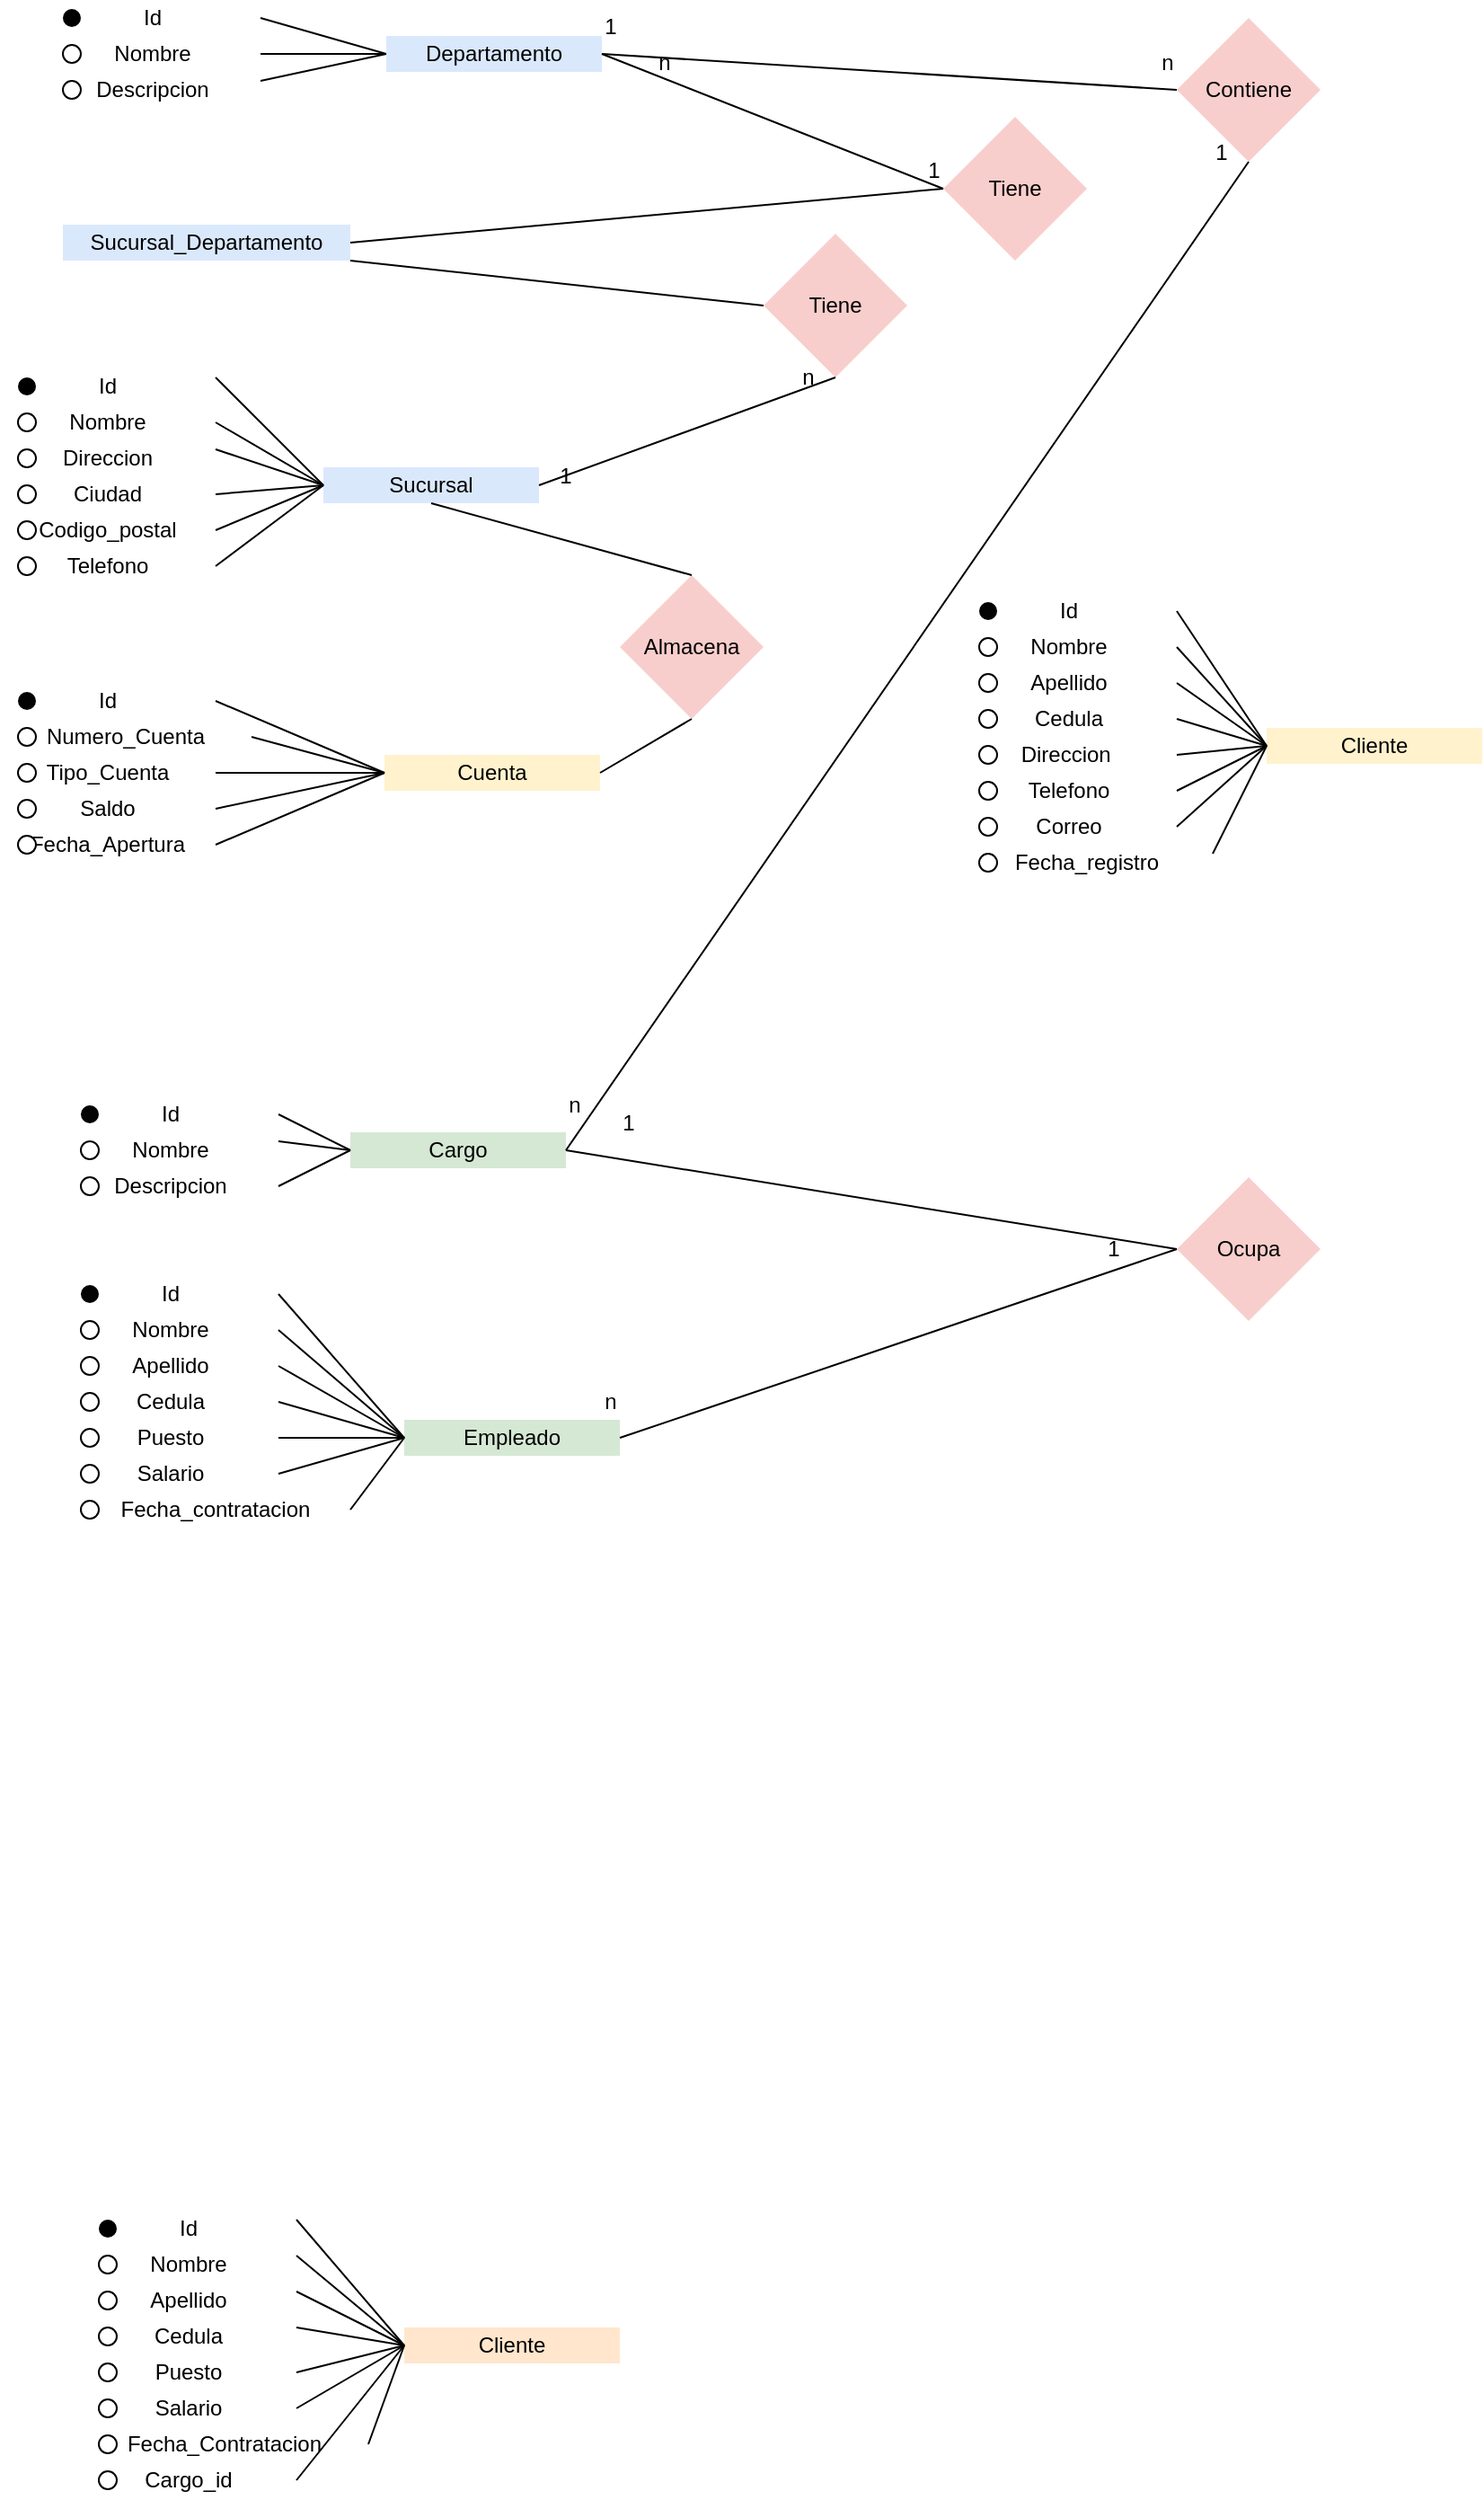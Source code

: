 <mxfile version="24.7.17">
  <diagram name="Página-1" id="cm6yaXPaY5m1iNGXlT3-">
    <mxGraphModel dx="1042" dy="1734" grid="1" gridSize="10" guides="1" tooltips="1" connect="1" arrows="1" fold="1" page="1" pageScale="1" pageWidth="827" pageHeight="1169" background="#ffffff" math="0" shadow="0">
      <root>
        <mxCell id="0" />
        <mxCell id="1" parent="0" />
        <mxCell id="n42NYAiiNYogg9BAQ1MC-1" value="Nombre" style="rounded=0;whiteSpace=wrap;html=1;strokeColor=none;fillColor=none;" parent="1" vertex="1">
          <mxGeometry x="35" y="-765" width="120" height="20" as="geometry" />
        </mxCell>
        <mxCell id="n42NYAiiNYogg9BAQ1MC-2" value="Id" style="rounded=0;whiteSpace=wrap;html=1;strokeColor=none;fillColor=none;" parent="1" vertex="1">
          <mxGeometry x="35" y="-785" width="120" height="20" as="geometry" />
        </mxCell>
        <mxCell id="n42NYAiiNYogg9BAQ1MC-3" value="Direccion" style="rounded=0;whiteSpace=wrap;html=1;strokeColor=none;fillColor=none;" parent="1" vertex="1">
          <mxGeometry x="35" y="-745" width="120" height="20" as="geometry" />
        </mxCell>
        <mxCell id="n42NYAiiNYogg9BAQ1MC-5" value="Ciudad" style="rounded=0;whiteSpace=wrap;html=1;strokeColor=none;fillColor=none;" parent="1" vertex="1">
          <mxGeometry x="35" y="-725" width="120" height="20" as="geometry" />
        </mxCell>
        <mxCell id="n42NYAiiNYogg9BAQ1MC-6" value="Codigo_postal" style="rounded=0;whiteSpace=wrap;html=1;strokeColor=none;fillColor=none;" parent="1" vertex="1">
          <mxGeometry x="35" y="-705" width="120" height="20" as="geometry" />
        </mxCell>
        <mxCell id="n42NYAiiNYogg9BAQ1MC-7" value="Telefono" style="rounded=0;whiteSpace=wrap;html=1;strokeColor=none;fillColor=none;" parent="1" vertex="1">
          <mxGeometry x="35" y="-685" width="120" height="20" as="geometry" />
        </mxCell>
        <mxCell id="n42NYAiiNYogg9BAQ1MC-8" value="Sucursal" style="rounded=0;whiteSpace=wrap;html=1;strokeColor=none;fillColor=#dae8fc;" parent="1" vertex="1">
          <mxGeometry x="215" y="-730" width="120" height="20" as="geometry" />
        </mxCell>
        <mxCell id="n42NYAiiNYogg9BAQ1MC-9" value="" style="ellipse;whiteSpace=wrap;html=1;aspect=fixed;fillColor=#000000;strokeColor=none;" parent="1" vertex="1">
          <mxGeometry x="45" y="-780" width="10" height="10" as="geometry" />
        </mxCell>
        <mxCell id="n42NYAiiNYogg9BAQ1MC-11" value="" style="ellipse;whiteSpace=wrap;html=1;aspect=fixed;" parent="1" vertex="1">
          <mxGeometry x="45" y="-760" width="10" height="10" as="geometry" />
        </mxCell>
        <mxCell id="n42NYAiiNYogg9BAQ1MC-12" value="" style="ellipse;whiteSpace=wrap;html=1;aspect=fixed;" parent="1" vertex="1">
          <mxGeometry x="45" y="-740" width="10" height="10" as="geometry" />
        </mxCell>
        <mxCell id="n42NYAiiNYogg9BAQ1MC-13" value="" style="ellipse;whiteSpace=wrap;html=1;aspect=fixed;" parent="1" vertex="1">
          <mxGeometry x="45" y="-720" width="10" height="10" as="geometry" />
        </mxCell>
        <mxCell id="n42NYAiiNYogg9BAQ1MC-14" value="" style="ellipse;whiteSpace=wrap;html=1;aspect=fixed;" parent="1" vertex="1">
          <mxGeometry x="45" y="-700" width="10" height="10" as="geometry" />
        </mxCell>
        <mxCell id="n42NYAiiNYogg9BAQ1MC-15" value="" style="ellipse;whiteSpace=wrap;html=1;aspect=fixed;" parent="1" vertex="1">
          <mxGeometry x="45" y="-680" width="10" height="10" as="geometry" />
        </mxCell>
        <mxCell id="n42NYAiiNYogg9BAQ1MC-16" value="" style="endArrow=none;html=1;rounded=0;entryX=0;entryY=0.5;entryDx=0;entryDy=0;exitX=1;exitY=0.25;exitDx=0;exitDy=0;" parent="1" source="n42NYAiiNYogg9BAQ1MC-2" target="n42NYAiiNYogg9BAQ1MC-8" edge="1">
          <mxGeometry width="50" height="50" relative="1" as="geometry">
            <mxPoint x="135" y="-765" as="sourcePoint" />
            <mxPoint x="185" y="-815" as="targetPoint" />
          </mxGeometry>
        </mxCell>
        <mxCell id="n42NYAiiNYogg9BAQ1MC-17" value="" style="endArrow=none;html=1;rounded=0;entryX=0;entryY=0.5;entryDx=0;entryDy=0;exitX=1;exitY=0.5;exitDx=0;exitDy=0;" parent="1" source="n42NYAiiNYogg9BAQ1MC-1" target="n42NYAiiNYogg9BAQ1MC-8" edge="1">
          <mxGeometry width="50" height="50" relative="1" as="geometry">
            <mxPoint x="145" y="-760" as="sourcePoint" />
            <mxPoint x="215" y="-725" as="targetPoint" />
          </mxGeometry>
        </mxCell>
        <mxCell id="n42NYAiiNYogg9BAQ1MC-18" value="" style="endArrow=none;html=1;rounded=0;exitX=1;exitY=0.25;exitDx=0;exitDy=0;entryX=0;entryY=0.5;entryDx=0;entryDy=0;" parent="1" source="n42NYAiiNYogg9BAQ1MC-3" target="n42NYAiiNYogg9BAQ1MC-8" edge="1">
          <mxGeometry width="50" height="50" relative="1" as="geometry">
            <mxPoint x="155" y="-735" as="sourcePoint" />
            <mxPoint x="225" y="-745" as="targetPoint" />
          </mxGeometry>
        </mxCell>
        <mxCell id="n42NYAiiNYogg9BAQ1MC-19" value="" style="endArrow=none;html=1;rounded=0;entryX=0;entryY=0.5;entryDx=0;entryDy=0;exitX=1;exitY=0.5;exitDx=0;exitDy=0;" parent="1" source="n42NYAiiNYogg9BAQ1MC-5" target="n42NYAiiNYogg9BAQ1MC-8" edge="1">
          <mxGeometry width="50" height="50" relative="1" as="geometry">
            <mxPoint x="185" y="-750" as="sourcePoint" />
            <mxPoint x="255" y="-715" as="targetPoint" />
          </mxGeometry>
        </mxCell>
        <mxCell id="n42NYAiiNYogg9BAQ1MC-20" value="" style="endArrow=none;html=1;rounded=0;entryX=0;entryY=0.5;entryDx=0;entryDy=0;exitX=1;exitY=0.5;exitDx=0;exitDy=0;" parent="1" source="n42NYAiiNYogg9BAQ1MC-6" target="n42NYAiiNYogg9BAQ1MC-8" edge="1">
          <mxGeometry width="50" height="50" relative="1" as="geometry">
            <mxPoint x="195" y="-740" as="sourcePoint" />
            <mxPoint x="265" y="-705" as="targetPoint" />
          </mxGeometry>
        </mxCell>
        <mxCell id="n42NYAiiNYogg9BAQ1MC-21" value="" style="endArrow=none;html=1;rounded=0;entryX=0;entryY=0.5;entryDx=0;entryDy=0;exitX=1;exitY=0.5;exitDx=0;exitDy=0;" parent="1" source="n42NYAiiNYogg9BAQ1MC-7" target="n42NYAiiNYogg9BAQ1MC-8" edge="1">
          <mxGeometry width="50" height="50" relative="1" as="geometry">
            <mxPoint x="205" y="-730" as="sourcePoint" />
            <mxPoint x="275" y="-695" as="targetPoint" />
          </mxGeometry>
        </mxCell>
        <mxCell id="n42NYAiiNYogg9BAQ1MC-23" value="Nombre" style="rounded=0;whiteSpace=wrap;html=1;strokeColor=none;fillColor=none;" parent="1" vertex="1">
          <mxGeometry x="60" y="-970" width="120" height="20" as="geometry" />
        </mxCell>
        <mxCell id="n42NYAiiNYogg9BAQ1MC-24" value="Id" style="rounded=0;whiteSpace=wrap;html=1;strokeColor=none;fillColor=none;" parent="1" vertex="1">
          <mxGeometry x="60" y="-990" width="120" height="20" as="geometry" />
        </mxCell>
        <mxCell id="n42NYAiiNYogg9BAQ1MC-25" value="Descripcion" style="rounded=0;whiteSpace=wrap;html=1;strokeColor=none;fillColor=none;" parent="1" vertex="1">
          <mxGeometry x="60" y="-950" width="120" height="20" as="geometry" />
        </mxCell>
        <mxCell id="n42NYAiiNYogg9BAQ1MC-26" value="" style="ellipse;whiteSpace=wrap;html=1;aspect=fixed;fillColor=#000000;strokeColor=none;" parent="1" vertex="1">
          <mxGeometry x="70" y="-985" width="10" height="10" as="geometry" />
        </mxCell>
        <mxCell id="n42NYAiiNYogg9BAQ1MC-27" value="" style="ellipse;whiteSpace=wrap;html=1;aspect=fixed;" parent="1" vertex="1">
          <mxGeometry x="70" y="-965" width="10" height="10" as="geometry" />
        </mxCell>
        <mxCell id="n42NYAiiNYogg9BAQ1MC-28" value="" style="ellipse;whiteSpace=wrap;html=1;aspect=fixed;" parent="1" vertex="1">
          <mxGeometry x="70" y="-945" width="10" height="10" as="geometry" />
        </mxCell>
        <mxCell id="n42NYAiiNYogg9BAQ1MC-29" value="" style="endArrow=none;html=1;rounded=0;exitX=1;exitY=0.5;exitDx=0;exitDy=0;entryX=0;entryY=0.5;entryDx=0;entryDy=0;" parent="1" source="n42NYAiiNYogg9BAQ1MC-24" target="n42NYAiiNYogg9BAQ1MC-32" edge="1">
          <mxGeometry width="50" height="50" relative="1" as="geometry">
            <mxPoint x="170" y="-985" as="sourcePoint" />
            <mxPoint x="220" y="-1035" as="targetPoint" />
          </mxGeometry>
        </mxCell>
        <mxCell id="n42NYAiiNYogg9BAQ1MC-32" value="Departamento" style="rounded=0;whiteSpace=wrap;html=1;fillColor=#dae8fc;strokeColor=none;" parent="1" vertex="1">
          <mxGeometry x="250" y="-970" width="120" height="20" as="geometry" />
        </mxCell>
        <mxCell id="n42NYAiiNYogg9BAQ1MC-34" value="" style="endArrow=none;html=1;rounded=0;exitX=1;exitY=0.5;exitDx=0;exitDy=0;entryX=0;entryY=0.5;entryDx=0;entryDy=0;" parent="1" source="n42NYAiiNYogg9BAQ1MC-23" target="n42NYAiiNYogg9BAQ1MC-32" edge="1">
          <mxGeometry width="50" height="50" relative="1" as="geometry">
            <mxPoint x="190" y="-970" as="sourcePoint" />
            <mxPoint x="260" y="-950" as="targetPoint" />
          </mxGeometry>
        </mxCell>
        <mxCell id="n42NYAiiNYogg9BAQ1MC-35" value="" style="endArrow=none;html=1;rounded=0;exitX=1;exitY=0.25;exitDx=0;exitDy=0;entryX=0;entryY=0.5;entryDx=0;entryDy=0;" parent="1" source="n42NYAiiNYogg9BAQ1MC-25" target="n42NYAiiNYogg9BAQ1MC-32" edge="1">
          <mxGeometry width="50" height="50" relative="1" as="geometry">
            <mxPoint x="200" y="-960" as="sourcePoint" />
            <mxPoint x="270" y="-940" as="targetPoint" />
          </mxGeometry>
        </mxCell>
        <mxCell id="n42NYAiiNYogg9BAQ1MC-36" value="Nombre" style="rounded=0;whiteSpace=wrap;html=1;strokeColor=none;fillColor=none;" parent="1" vertex="1">
          <mxGeometry x="70" y="-360" width="120" height="20" as="geometry" />
        </mxCell>
        <mxCell id="n42NYAiiNYogg9BAQ1MC-37" value="Id" style="rounded=0;whiteSpace=wrap;html=1;strokeColor=none;fillColor=none;" parent="1" vertex="1">
          <mxGeometry x="70" y="-380" width="120" height="20" as="geometry" />
        </mxCell>
        <mxCell id="n42NYAiiNYogg9BAQ1MC-38" value="Descripcion" style="rounded=0;whiteSpace=wrap;html=1;strokeColor=none;fillColor=none;" parent="1" vertex="1">
          <mxGeometry x="70" y="-340" width="120" height="20" as="geometry" />
        </mxCell>
        <mxCell id="n42NYAiiNYogg9BAQ1MC-39" value="" style="ellipse;whiteSpace=wrap;html=1;aspect=fixed;fillColor=#030303;strokeColor=none;" parent="1" vertex="1">
          <mxGeometry x="80" y="-375" width="10" height="10" as="geometry" />
        </mxCell>
        <mxCell id="n42NYAiiNYogg9BAQ1MC-40" value="" style="ellipse;whiteSpace=wrap;html=1;aspect=fixed;" parent="1" vertex="1">
          <mxGeometry x="80" y="-355" width="10" height="10" as="geometry" />
        </mxCell>
        <mxCell id="n42NYAiiNYogg9BAQ1MC-41" value="" style="ellipse;whiteSpace=wrap;html=1;aspect=fixed;" parent="1" vertex="1">
          <mxGeometry x="80" y="-335" width="10" height="10" as="geometry" />
        </mxCell>
        <mxCell id="n42NYAiiNYogg9BAQ1MC-42" value="Cargo" style="rounded=0;whiteSpace=wrap;html=1;strokeColor=none;fillColor=#d5e8d4;" parent="1" vertex="1">
          <mxGeometry x="230" y="-360" width="120" height="20" as="geometry" />
        </mxCell>
        <mxCell id="n42NYAiiNYogg9BAQ1MC-46" value="" style="endArrow=none;html=1;rounded=0;exitX=1;exitY=0.5;exitDx=0;exitDy=0;entryX=0;entryY=0.5;entryDx=0;entryDy=0;" parent="1" source="n42NYAiiNYogg9BAQ1MC-37" target="n42NYAiiNYogg9BAQ1MC-42" edge="1">
          <mxGeometry width="50" height="50" relative="1" as="geometry">
            <mxPoint x="170" y="-375" as="sourcePoint" />
            <mxPoint x="220" y="-425" as="targetPoint" />
          </mxGeometry>
        </mxCell>
        <mxCell id="n42NYAiiNYogg9BAQ1MC-47" value="" style="endArrow=none;html=1;rounded=0;exitX=1;exitY=0.25;exitDx=0;exitDy=0;entryX=0;entryY=0.5;entryDx=0;entryDy=0;" parent="1" source="n42NYAiiNYogg9BAQ1MC-36" target="n42NYAiiNYogg9BAQ1MC-42" edge="1">
          <mxGeometry width="50" height="50" relative="1" as="geometry">
            <mxPoint x="190" y="-345" as="sourcePoint" />
            <mxPoint x="240" y="-395" as="targetPoint" />
          </mxGeometry>
        </mxCell>
        <mxCell id="n42NYAiiNYogg9BAQ1MC-48" value="" style="endArrow=none;html=1;rounded=0;exitX=1;exitY=0.5;exitDx=0;exitDy=0;entryX=0;entryY=0.5;entryDx=0;entryDy=0;" parent="1" source="n42NYAiiNYogg9BAQ1MC-38" target="n42NYAiiNYogg9BAQ1MC-42" edge="1">
          <mxGeometry width="50" height="50" relative="1" as="geometry">
            <mxPoint x="200" y="-330" as="sourcePoint" />
            <mxPoint x="250" y="-380" as="targetPoint" />
          </mxGeometry>
        </mxCell>
        <mxCell id="n42NYAiiNYogg9BAQ1MC-56" value="Id" style="rounded=0;whiteSpace=wrap;html=1;strokeColor=none;fillColor=none;" parent="1" vertex="1">
          <mxGeometry x="70" y="-280" width="120" height="20" as="geometry" />
        </mxCell>
        <mxCell id="n42NYAiiNYogg9BAQ1MC-57" value="" style="ellipse;whiteSpace=wrap;html=1;aspect=fixed;fillColor=#030303;strokeColor=none;" parent="1" vertex="1">
          <mxGeometry x="80" y="-275" width="10" height="10" as="geometry" />
        </mxCell>
        <mxCell id="n42NYAiiNYogg9BAQ1MC-58" value="Nombre" style="rounded=0;whiteSpace=wrap;html=1;strokeColor=none;fillColor=none;" parent="1" vertex="1">
          <mxGeometry x="70" y="-260" width="120" height="20" as="geometry" />
        </mxCell>
        <mxCell id="n42NYAiiNYogg9BAQ1MC-60" value="Apellido&lt;span style=&quot;color: rgba(0, 0, 0, 0); font-family: monospace; font-size: 0px; text-align: start; text-wrap: nowrap;&quot;&gt;%3CmxGraphModel%3E%3Croot%3E%3CmxCell%20id%3D%220%22%2F%3E%3CmxCell%20id%3D%221%22%20parent%3D%220%22%2F%3E%3CmxCell%20id%3D%222%22%20value%3D%22Id%22%20style%3D%22rounded%3D0%3BwhiteSpace%3Dwrap%3Bhtml%3D1%3BstrokeColor%3Ddefault%3B%22%20vertex%3D%221%22%20parent%3D%221%22%3E%3CmxGeometry%20x%3D%22420%22%20y%3D%22-660%22%20width%3D%22120%22%20height%3D%2220%22%20as%3D%22geometry%22%2F%3E%3C%2FmxCell%3E%3C%2Froot%3E%3C%2FmxGraphModel%3E&lt;/span&gt;" style="rounded=0;whiteSpace=wrap;html=1;strokeColor=none;fillColor=none;" parent="1" vertex="1">
          <mxGeometry x="70" y="-240" width="120" height="20" as="geometry" />
        </mxCell>
        <mxCell id="n42NYAiiNYogg9BAQ1MC-61" value="Cedula" style="rounded=0;whiteSpace=wrap;html=1;strokeColor=none;fillColor=none;" parent="1" vertex="1">
          <mxGeometry x="70" y="-220" width="120" height="20" as="geometry" />
        </mxCell>
        <mxCell id="n42NYAiiNYogg9BAQ1MC-63" value="Puesto" style="rounded=0;whiteSpace=wrap;html=1;strokeColor=none;fillColor=none;" parent="1" vertex="1">
          <mxGeometry x="70" y="-200" width="120" height="20" as="geometry" />
        </mxCell>
        <mxCell id="n42NYAiiNYogg9BAQ1MC-64" value="Salario" style="rounded=0;whiteSpace=wrap;html=1;strokeColor=none;fillColor=none;" parent="1" vertex="1">
          <mxGeometry x="70" y="-180" width="120" height="20" as="geometry" />
        </mxCell>
        <mxCell id="n42NYAiiNYogg9BAQ1MC-65" value="&amp;nbsp; &amp;nbsp;Fecha_contratacion" style="rounded=0;whiteSpace=wrap;html=1;strokeColor=none;fillColor=none;" parent="1" vertex="1">
          <mxGeometry x="70" y="-160" width="160" height="20" as="geometry" />
        </mxCell>
        <mxCell id="n42NYAiiNYogg9BAQ1MC-67" value="Empleado" style="rounded=0;whiteSpace=wrap;html=1;strokeColor=none;fillColor=#d5e8d4;" parent="1" vertex="1">
          <mxGeometry x="260" y="-200" width="120" height="20" as="geometry" />
        </mxCell>
        <mxCell id="n42NYAiiNYogg9BAQ1MC-68" value="" style="endArrow=none;html=1;rounded=0;exitX=1;exitY=0.5;exitDx=0;exitDy=0;entryX=0;entryY=0.5;entryDx=0;entryDy=0;" parent="1" source="n42NYAiiNYogg9BAQ1MC-56" target="n42NYAiiNYogg9BAQ1MC-67" edge="1">
          <mxGeometry width="50" height="50" relative="1" as="geometry">
            <mxPoint x="200" y="-260" as="sourcePoint" />
            <mxPoint x="250" y="-310" as="targetPoint" />
          </mxGeometry>
        </mxCell>
        <mxCell id="n42NYAiiNYogg9BAQ1MC-69" value="" style="endArrow=none;html=1;rounded=0;exitX=1;exitY=0.5;exitDx=0;exitDy=0;entryX=0;entryY=0.5;entryDx=0;entryDy=0;" parent="1" source="n42NYAiiNYogg9BAQ1MC-58" target="n42NYAiiNYogg9BAQ1MC-67" edge="1">
          <mxGeometry width="50" height="50" relative="1" as="geometry">
            <mxPoint x="200" y="-260" as="sourcePoint" />
            <mxPoint x="280" y="-200" as="targetPoint" />
          </mxGeometry>
        </mxCell>
        <mxCell id="n42NYAiiNYogg9BAQ1MC-70" value="" style="endArrow=none;html=1;rounded=0;exitX=1;exitY=0.5;exitDx=0;exitDy=0;entryX=0;entryY=0.5;entryDx=0;entryDy=0;" parent="1" source="n42NYAiiNYogg9BAQ1MC-60" target="n42NYAiiNYogg9BAQ1MC-67" edge="1">
          <mxGeometry width="50" height="50" relative="1" as="geometry">
            <mxPoint x="210" y="-250" as="sourcePoint" />
            <mxPoint x="290" y="-190" as="targetPoint" />
          </mxGeometry>
        </mxCell>
        <mxCell id="n42NYAiiNYogg9BAQ1MC-71" value="" style="endArrow=none;html=1;rounded=0;exitX=1;exitY=0.5;exitDx=0;exitDy=0;entryX=0;entryY=0.5;entryDx=0;entryDy=0;" parent="1" source="n42NYAiiNYogg9BAQ1MC-61" target="n42NYAiiNYogg9BAQ1MC-67" edge="1">
          <mxGeometry width="50" height="50" relative="1" as="geometry">
            <mxPoint x="220" y="-240" as="sourcePoint" />
            <mxPoint x="300" y="-180" as="targetPoint" />
          </mxGeometry>
        </mxCell>
        <mxCell id="n42NYAiiNYogg9BAQ1MC-72" value="" style="endArrow=none;html=1;rounded=0;exitX=1;exitY=0.5;exitDx=0;exitDy=0;entryX=0;entryY=0.5;entryDx=0;entryDy=0;" parent="1" source="n42NYAiiNYogg9BAQ1MC-63" target="n42NYAiiNYogg9BAQ1MC-67" edge="1">
          <mxGeometry width="50" height="50" relative="1" as="geometry">
            <mxPoint x="230" y="-230" as="sourcePoint" />
            <mxPoint x="310" y="-170" as="targetPoint" />
          </mxGeometry>
        </mxCell>
        <mxCell id="n42NYAiiNYogg9BAQ1MC-73" value="" style="endArrow=none;html=1;rounded=0;exitX=1;exitY=0.5;exitDx=0;exitDy=0;entryX=0;entryY=0.5;entryDx=0;entryDy=0;" parent="1" source="n42NYAiiNYogg9BAQ1MC-64" target="n42NYAiiNYogg9BAQ1MC-67" edge="1">
          <mxGeometry width="50" height="50" relative="1" as="geometry">
            <mxPoint x="240" y="-220" as="sourcePoint" />
            <mxPoint x="320" y="-160" as="targetPoint" />
          </mxGeometry>
        </mxCell>
        <mxCell id="n42NYAiiNYogg9BAQ1MC-74" value="" style="endArrow=none;html=1;rounded=0;exitX=1;exitY=0.5;exitDx=0;exitDy=0;entryX=0;entryY=0.5;entryDx=0;entryDy=0;" parent="1" source="n42NYAiiNYogg9BAQ1MC-65" target="n42NYAiiNYogg9BAQ1MC-67" edge="1">
          <mxGeometry width="50" height="50" relative="1" as="geometry">
            <mxPoint x="250" y="-210" as="sourcePoint" />
            <mxPoint x="330" y="-150" as="targetPoint" />
          </mxGeometry>
        </mxCell>
        <mxCell id="n42NYAiiNYogg9BAQ1MC-76" value="Id" style="rounded=0;whiteSpace=wrap;html=1;strokeColor=none;fillColor=none;" parent="1" vertex="1">
          <mxGeometry x="570" y="-660" width="120" height="20" as="geometry" />
        </mxCell>
        <mxCell id="n42NYAiiNYogg9BAQ1MC-77" value="" style="ellipse;whiteSpace=wrap;html=1;aspect=fixed;fillColor=#030303;strokeColor=none;" parent="1" vertex="1">
          <mxGeometry x="580" y="-655" width="10" height="10" as="geometry" />
        </mxCell>
        <mxCell id="n42NYAiiNYogg9BAQ1MC-78" value="Nombre" style="rounded=0;whiteSpace=wrap;html=1;strokeColor=none;fillColor=none;" parent="1" vertex="1">
          <mxGeometry x="570" y="-640" width="120" height="20" as="geometry" />
        </mxCell>
        <mxCell id="n42NYAiiNYogg9BAQ1MC-79" value="Apellido&lt;span style=&quot;color: rgba(0, 0, 0, 0); font-family: monospace; font-size: 0px; text-align: start; text-wrap: nowrap;&quot;&gt;%3CmxGraphModel%3E%3Croot%3E%3CmxCell%20id%3D%220%22%2F%3E%3CmxCell%20id%3D%221%22%20parent%3D%220%22%2F%3E%3CmxCell%20id%3D%222%22%20value%3D%22Id%22%20style%3D%22rounded%3D0%3BwhiteSpace%3Dwrap%3Bhtml%3D1%3BstrokeColor%3Ddefault%3B%22%20vertex%3D%221%22%20parent%3D%221%22%3E%3CmxGeometry%20x%3D%22420%22%20y%3D%22-660%22%20width%3D%22120%22%20height%3D%2220%22%20as%3D%22geometry%22%2F%3E%3C%2FmxCell%3E%3C%2Froot%3E%3C%2FmxGraphModel%3E&lt;/span&gt;" style="rounded=0;whiteSpace=wrap;html=1;strokeColor=none;fillColor=none;" parent="1" vertex="1">
          <mxGeometry x="570" y="-620" width="120" height="20" as="geometry" />
        </mxCell>
        <mxCell id="n42NYAiiNYogg9BAQ1MC-80" value="Cedula" style="rounded=0;whiteSpace=wrap;html=1;strokeColor=none;fillColor=none;" parent="1" vertex="1">
          <mxGeometry x="570" y="-600" width="120" height="20" as="geometry" />
        </mxCell>
        <mxCell id="n42NYAiiNYogg9BAQ1MC-81" value="Direccion&amp;nbsp;" style="rounded=0;whiteSpace=wrap;html=1;strokeColor=none;fillColor=none;" parent="1" vertex="1">
          <mxGeometry x="570" y="-580" width="120" height="20" as="geometry" />
        </mxCell>
        <mxCell id="n42NYAiiNYogg9BAQ1MC-82" value="Telefono" style="rounded=0;whiteSpace=wrap;html=1;strokeColor=none;fillColor=none;" parent="1" vertex="1">
          <mxGeometry x="570" y="-560" width="120" height="20" as="geometry" />
        </mxCell>
        <mxCell id="n42NYAiiNYogg9BAQ1MC-83" value="Correo" style="rounded=0;whiteSpace=wrap;html=1;strokeColor=none;fillColor=none;" parent="1" vertex="1">
          <mxGeometry x="570" y="-540" width="120" height="20" as="geometry" />
        </mxCell>
        <mxCell id="n42NYAiiNYogg9BAQ1MC-84" value="Fecha_registro" style="rounded=0;whiteSpace=wrap;html=1;strokeColor=none;fillColor=none;" parent="1" vertex="1">
          <mxGeometry x="570" y="-520" width="140" height="20" as="geometry" />
        </mxCell>
        <mxCell id="n42NYAiiNYogg9BAQ1MC-85" value="Cliente" style="rounded=0;whiteSpace=wrap;html=1;strokeColor=none;fillColor=#fff2cc;" parent="1" vertex="1">
          <mxGeometry x="740" y="-585" width="120" height="20" as="geometry" />
        </mxCell>
        <mxCell id="n42NYAiiNYogg9BAQ1MC-86" value="" style="endArrow=none;html=1;rounded=0;exitX=1;exitY=0.5;exitDx=0;exitDy=0;entryX=0;entryY=0.5;entryDx=0;entryDy=0;" parent="1" source="n42NYAiiNYogg9BAQ1MC-76" target="n42NYAiiNYogg9BAQ1MC-85" edge="1">
          <mxGeometry width="50" height="50" relative="1" as="geometry">
            <mxPoint x="700" y="-640" as="sourcePoint" />
            <mxPoint x="750" y="-690" as="targetPoint" />
          </mxGeometry>
        </mxCell>
        <mxCell id="n42NYAiiNYogg9BAQ1MC-87" value="" style="endArrow=none;html=1;rounded=0;exitX=1;exitY=0.5;exitDx=0;exitDy=0;entryX=0;entryY=0.5;entryDx=0;entryDy=0;" parent="1" source="n42NYAiiNYogg9BAQ1MC-78" target="n42NYAiiNYogg9BAQ1MC-85" edge="1">
          <mxGeometry width="50" height="50" relative="1" as="geometry">
            <mxPoint x="700" y="-640" as="sourcePoint" />
            <mxPoint x="780" y="-580" as="targetPoint" />
          </mxGeometry>
        </mxCell>
        <mxCell id="n42NYAiiNYogg9BAQ1MC-88" value="" style="endArrow=none;html=1;rounded=0;exitX=1;exitY=0.5;exitDx=0;exitDy=0;entryX=0;entryY=0.5;entryDx=0;entryDy=0;" parent="1" source="n42NYAiiNYogg9BAQ1MC-79" target="n42NYAiiNYogg9BAQ1MC-85" edge="1">
          <mxGeometry width="50" height="50" relative="1" as="geometry">
            <mxPoint x="710" y="-630" as="sourcePoint" />
            <mxPoint x="790" y="-570" as="targetPoint" />
          </mxGeometry>
        </mxCell>
        <mxCell id="n42NYAiiNYogg9BAQ1MC-89" value="" style="endArrow=none;html=1;rounded=0;exitX=1;exitY=0.5;exitDx=0;exitDy=0;entryX=0;entryY=0.5;entryDx=0;entryDy=0;" parent="1" source="n42NYAiiNYogg9BAQ1MC-80" target="n42NYAiiNYogg9BAQ1MC-85" edge="1">
          <mxGeometry width="50" height="50" relative="1" as="geometry">
            <mxPoint x="720" y="-620" as="sourcePoint" />
            <mxPoint x="800" y="-560" as="targetPoint" />
          </mxGeometry>
        </mxCell>
        <mxCell id="n42NYAiiNYogg9BAQ1MC-90" value="" style="endArrow=none;html=1;rounded=0;exitX=1;exitY=0.5;exitDx=0;exitDy=0;entryX=0;entryY=0.5;entryDx=0;entryDy=0;" parent="1" source="n42NYAiiNYogg9BAQ1MC-81" target="n42NYAiiNYogg9BAQ1MC-85" edge="1">
          <mxGeometry width="50" height="50" relative="1" as="geometry">
            <mxPoint x="730" y="-610" as="sourcePoint" />
            <mxPoint x="810" y="-550" as="targetPoint" />
          </mxGeometry>
        </mxCell>
        <mxCell id="n42NYAiiNYogg9BAQ1MC-91" value="" style="endArrow=none;html=1;rounded=0;exitX=1;exitY=0.5;exitDx=0;exitDy=0;entryX=0;entryY=0.5;entryDx=0;entryDy=0;" parent="1" source="n42NYAiiNYogg9BAQ1MC-82" target="n42NYAiiNYogg9BAQ1MC-85" edge="1">
          <mxGeometry width="50" height="50" relative="1" as="geometry">
            <mxPoint x="740" y="-600" as="sourcePoint" />
            <mxPoint x="820" y="-540" as="targetPoint" />
          </mxGeometry>
        </mxCell>
        <mxCell id="n42NYAiiNYogg9BAQ1MC-92" value="" style="endArrow=none;html=1;rounded=0;exitX=1;exitY=0.5;exitDx=0;exitDy=0;entryX=0;entryY=0.5;entryDx=0;entryDy=0;" parent="1" source="n42NYAiiNYogg9BAQ1MC-83" target="n42NYAiiNYogg9BAQ1MC-85" edge="1">
          <mxGeometry width="50" height="50" relative="1" as="geometry">
            <mxPoint x="750" y="-590" as="sourcePoint" />
            <mxPoint x="830" y="-530" as="targetPoint" />
          </mxGeometry>
        </mxCell>
        <mxCell id="n42NYAiiNYogg9BAQ1MC-93" value="" style="endArrow=none;html=1;rounded=0;exitX=1;exitY=0.25;exitDx=0;exitDy=0;entryX=0;entryY=0.5;entryDx=0;entryDy=0;" parent="1" source="n42NYAiiNYogg9BAQ1MC-84" target="n42NYAiiNYogg9BAQ1MC-85" edge="1">
          <mxGeometry width="50" height="50" relative="1" as="geometry">
            <mxPoint x="760" y="-580" as="sourcePoint" />
            <mxPoint x="840" y="-520" as="targetPoint" />
          </mxGeometry>
        </mxCell>
        <mxCell id="n42NYAiiNYogg9BAQ1MC-141" value="Id" style="rounded=0;whiteSpace=wrap;html=1;strokeColor=none;fillColor=none;" parent="1" vertex="1">
          <mxGeometry x="35" y="-610" width="120" height="20" as="geometry" />
        </mxCell>
        <mxCell id="n42NYAiiNYogg9BAQ1MC-142" value="" style="ellipse;whiteSpace=wrap;html=1;aspect=fixed;fillColor=#030303;strokeColor=none;" parent="1" vertex="1">
          <mxGeometry x="45" y="-605" width="10" height="10" as="geometry" />
        </mxCell>
        <mxCell id="n42NYAiiNYogg9BAQ1MC-143" value="Numero_Cuenta" style="rounded=0;whiteSpace=wrap;html=1;strokeColor=none;fillColor=none;" parent="1" vertex="1">
          <mxGeometry x="35" y="-590" width="140" height="20" as="geometry" />
        </mxCell>
        <mxCell id="n42NYAiiNYogg9BAQ1MC-144" value="Tipo_Cuenta" style="rounded=0;whiteSpace=wrap;html=1;strokeColor=none;fillColor=none;" parent="1" vertex="1">
          <mxGeometry x="35" y="-570" width="120" height="20" as="geometry" />
        </mxCell>
        <mxCell id="n42NYAiiNYogg9BAQ1MC-145" value="Saldo" style="rounded=0;whiteSpace=wrap;html=1;strokeColor=none;fillColor=none;" parent="1" vertex="1">
          <mxGeometry x="35" y="-550" width="120" height="20" as="geometry" />
        </mxCell>
        <mxCell id="n42NYAiiNYogg9BAQ1MC-146" value="Fecha_Apertura" style="rounded=0;whiteSpace=wrap;html=1;strokeColor=none;fillColor=none;" parent="1" vertex="1">
          <mxGeometry x="35" y="-530" width="120" height="20" as="geometry" />
        </mxCell>
        <mxCell id="n42NYAiiNYogg9BAQ1MC-150" value="Cuenta" style="rounded=0;whiteSpace=wrap;html=1;strokeColor=none;fillColor=#fff2cc;" parent="1" vertex="1">
          <mxGeometry x="249" y="-570" width="120" height="20" as="geometry" />
        </mxCell>
        <mxCell id="n42NYAiiNYogg9BAQ1MC-151" value="" style="endArrow=none;html=1;rounded=0;exitX=1;exitY=0.5;exitDx=0;exitDy=0;entryX=0;entryY=0.5;entryDx=0;entryDy=0;" parent="1" source="n42NYAiiNYogg9BAQ1MC-141" target="n42NYAiiNYogg9BAQ1MC-150" edge="1">
          <mxGeometry width="50" height="50" relative="1" as="geometry">
            <mxPoint x="165" y="-590" as="sourcePoint" />
            <mxPoint x="215" y="-640" as="targetPoint" />
          </mxGeometry>
        </mxCell>
        <mxCell id="n42NYAiiNYogg9BAQ1MC-152" value="" style="endArrow=none;html=1;rounded=0;exitX=1;exitY=0.5;exitDx=0;exitDy=0;entryX=0;entryY=0.5;entryDx=0;entryDy=0;" parent="1" source="n42NYAiiNYogg9BAQ1MC-143" target="n42NYAiiNYogg9BAQ1MC-150" edge="1">
          <mxGeometry width="50" height="50" relative="1" as="geometry">
            <mxPoint x="165" y="-590" as="sourcePoint" />
            <mxPoint x="245" y="-530" as="targetPoint" />
          </mxGeometry>
        </mxCell>
        <mxCell id="n42NYAiiNYogg9BAQ1MC-153" value="" style="endArrow=none;html=1;rounded=0;exitX=1;exitY=0.5;exitDx=0;exitDy=0;entryX=0;entryY=0.5;entryDx=0;entryDy=0;" parent="1" source="n42NYAiiNYogg9BAQ1MC-144" target="n42NYAiiNYogg9BAQ1MC-150" edge="1">
          <mxGeometry width="50" height="50" relative="1" as="geometry">
            <mxPoint x="175" y="-580" as="sourcePoint" />
            <mxPoint x="255" y="-520" as="targetPoint" />
          </mxGeometry>
        </mxCell>
        <mxCell id="n42NYAiiNYogg9BAQ1MC-154" value="" style="endArrow=none;html=1;rounded=0;exitX=1;exitY=0.5;exitDx=0;exitDy=0;entryX=0;entryY=0.5;entryDx=0;entryDy=0;" parent="1" source="n42NYAiiNYogg9BAQ1MC-145" target="n42NYAiiNYogg9BAQ1MC-150" edge="1">
          <mxGeometry width="50" height="50" relative="1" as="geometry">
            <mxPoint x="185" y="-570" as="sourcePoint" />
            <mxPoint x="265" y="-510" as="targetPoint" />
          </mxGeometry>
        </mxCell>
        <mxCell id="n42NYAiiNYogg9BAQ1MC-155" value="" style="endArrow=none;html=1;rounded=0;exitX=1;exitY=0.5;exitDx=0;exitDy=0;entryX=0;entryY=0.5;entryDx=0;entryDy=0;" parent="1" source="n42NYAiiNYogg9BAQ1MC-146" target="n42NYAiiNYogg9BAQ1MC-150" edge="1">
          <mxGeometry width="50" height="50" relative="1" as="geometry">
            <mxPoint x="195" y="-560" as="sourcePoint" />
            <mxPoint x="275" y="-500" as="targetPoint" />
          </mxGeometry>
        </mxCell>
        <mxCell id="n42NYAiiNYogg9BAQ1MC-166" value="Tiene" style="rhombus;whiteSpace=wrap;html=1;fillColor=#f8cecc;strokeColor=none;" parent="1" vertex="1">
          <mxGeometry x="560" y="-925" width="80" height="80" as="geometry" />
        </mxCell>
        <mxCell id="n42NYAiiNYogg9BAQ1MC-168" value="" style="endArrow=none;html=1;rounded=0;entryX=0;entryY=0.5;entryDx=0;entryDy=0;exitX=1;exitY=0.5;exitDx=0;exitDy=0;" parent="1" source="n42NYAiiNYogg9BAQ1MC-237" target="n42NYAiiNYogg9BAQ1MC-166" edge="1">
          <mxGeometry width="50" height="50" relative="1" as="geometry">
            <mxPoint x="450" y="-940" as="sourcePoint" />
            <mxPoint x="500" y="-990" as="targetPoint" />
          </mxGeometry>
        </mxCell>
        <mxCell id="n42NYAiiNYogg9BAQ1MC-173" value="1" style="rounded=0;whiteSpace=wrap;html=1;strokeColor=none;fillColor=none;" parent="1" vertex="1">
          <mxGeometry x="345" y="-730" width="10" height="10" as="geometry" />
        </mxCell>
        <mxCell id="n42NYAiiNYogg9BAQ1MC-176" value="n" style="rounded=0;whiteSpace=wrap;html=1;strokeColor=none;fillColor=none;" parent="1" vertex="1">
          <mxGeometry x="370" y="-215" width="10" height="10" as="geometry" />
        </mxCell>
        <mxCell id="n42NYAiiNYogg9BAQ1MC-180" value="n" style="rounded=0;whiteSpace=wrap;html=1;strokeColor=none;fillColor=none;" parent="1" vertex="1">
          <mxGeometry x="480" y="-785" width="10" height="10" as="geometry" />
        </mxCell>
        <mxCell id="n42NYAiiNYogg9BAQ1MC-181" value="Contiene" style="rhombus;whiteSpace=wrap;html=1;fillColor=#f8cecc;strokeColor=none;" parent="1" vertex="1">
          <mxGeometry x="690" y="-980" width="80" height="80" as="geometry" />
        </mxCell>
        <mxCell id="n42NYAiiNYogg9BAQ1MC-183" value="" style="endArrow=none;html=1;rounded=0;exitX=1;exitY=0.5;exitDx=0;exitDy=0;entryX=0;entryY=0.5;entryDx=0;entryDy=0;" parent="1" source="n42NYAiiNYogg9BAQ1MC-32" target="n42NYAiiNYogg9BAQ1MC-181" edge="1">
          <mxGeometry width="50" height="50" relative="1" as="geometry">
            <mxPoint x="240" y="-830" as="sourcePoint" />
            <mxPoint x="290" y="-880" as="targetPoint" />
          </mxGeometry>
        </mxCell>
        <mxCell id="n42NYAiiNYogg9BAQ1MC-185" value="1" style="rounded=0;whiteSpace=wrap;html=1;strokeColor=none;fillColor=none;" parent="1" vertex="1">
          <mxGeometry x="710" y="-910" width="10" height="10" as="geometry" />
        </mxCell>
        <mxCell id="n42NYAiiNYogg9BAQ1MC-186" value="1" style="rounded=0;whiteSpace=wrap;html=1;strokeColor=none;fillColor=none;" parent="1" vertex="1">
          <mxGeometry x="370" y="-980" width="10" height="10" as="geometry" />
        </mxCell>
        <mxCell id="n42NYAiiNYogg9BAQ1MC-187" value="n" style="rounded=0;whiteSpace=wrap;html=1;strokeColor=none;fillColor=none;" parent="1" vertex="1">
          <mxGeometry x="680" y="-960" width="10" height="10" as="geometry" />
        </mxCell>
        <mxCell id="n42NYAiiNYogg9BAQ1MC-193" value="Ocupa" style="rhombus;whiteSpace=wrap;html=1;fillColor=#f8cecc;strokeColor=none;" parent="1" vertex="1">
          <mxGeometry x="690" y="-335" width="80" height="80" as="geometry" />
        </mxCell>
        <mxCell id="n42NYAiiNYogg9BAQ1MC-194" value="" style="endArrow=none;html=1;rounded=0;exitX=1;exitY=0.5;exitDx=0;exitDy=0;entryX=0;entryY=0.5;entryDx=0;entryDy=0;" parent="1" source="n42NYAiiNYogg9BAQ1MC-42" target="n42NYAiiNYogg9BAQ1MC-193" edge="1">
          <mxGeometry width="50" height="50" relative="1" as="geometry">
            <mxPoint x="420" y="-475" as="sourcePoint" />
            <mxPoint x="470" y="-525" as="targetPoint" />
          </mxGeometry>
        </mxCell>
        <mxCell id="n42NYAiiNYogg9BAQ1MC-195" value="" style="endArrow=none;html=1;rounded=0;entryX=0;entryY=0.5;entryDx=0;entryDy=0;exitX=1;exitY=0.5;exitDx=0;exitDy=0;" parent="1" source="n42NYAiiNYogg9BAQ1MC-67" target="n42NYAiiNYogg9BAQ1MC-193" edge="1">
          <mxGeometry width="50" height="50" relative="1" as="geometry">
            <mxPoint x="440" y="-310" as="sourcePoint" />
            <mxPoint x="660" y="-380" as="targetPoint" />
          </mxGeometry>
        </mxCell>
        <mxCell id="n42NYAiiNYogg9BAQ1MC-196" value="n" style="rounded=0;whiteSpace=wrap;html=1;strokeColor=none;fillColor=none;" parent="1" vertex="1">
          <mxGeometry x="350" y="-380" width="10" height="10" as="geometry" />
        </mxCell>
        <mxCell id="n42NYAiiNYogg9BAQ1MC-199" value="1" style="rounded=0;whiteSpace=wrap;html=1;strokeColor=none;fillColor=none;" parent="1" vertex="1">
          <mxGeometry x="650" y="-300" width="10" height="10" as="geometry" />
        </mxCell>
        <mxCell id="n42NYAiiNYogg9BAQ1MC-200" value="" style="ellipse;whiteSpace=wrap;html=1;aspect=fixed;" parent="1" vertex="1">
          <mxGeometry x="580" y="-635" width="10" height="10" as="geometry" />
        </mxCell>
        <mxCell id="n42NYAiiNYogg9BAQ1MC-201" value="" style="ellipse;whiteSpace=wrap;html=1;aspect=fixed;" parent="1" vertex="1">
          <mxGeometry x="580" y="-615" width="10" height="10" as="geometry" />
        </mxCell>
        <mxCell id="n42NYAiiNYogg9BAQ1MC-203" value="" style="endArrow=none;html=1;rounded=0;exitX=1;exitY=0.5;exitDx=0;exitDy=0;entryX=0;entryY=0.5;entryDx=0;entryDy=0;" parent="1" source="n42NYAiiNYogg9BAQ1MC-32" target="n42NYAiiNYogg9BAQ1MC-166" edge="1">
          <mxGeometry width="50" height="50" relative="1" as="geometry">
            <mxPoint x="380" y="-950" as="sourcePoint" />
            <mxPoint x="635" y="-960" as="targetPoint" />
          </mxGeometry>
        </mxCell>
        <mxCell id="n42NYAiiNYogg9BAQ1MC-205" value="n" style="rounded=0;whiteSpace=wrap;html=1;strokeColor=none;fillColor=none;" parent="1" vertex="1">
          <mxGeometry x="400" y="-960" width="10" height="10" as="geometry" />
        </mxCell>
        <mxCell id="n42NYAiiNYogg9BAQ1MC-207" value="1" style="rounded=0;whiteSpace=wrap;html=1;strokeColor=none;fillColor=none;" parent="1" vertex="1">
          <mxGeometry x="550" y="-900" width="10" height="10" as="geometry" />
        </mxCell>
        <mxCell id="n42NYAiiNYogg9BAQ1MC-208" value="" style="endArrow=none;html=1;rounded=0;entryX=0.5;entryY=1;entryDx=0;entryDy=0;exitX=1;exitY=0.5;exitDx=0;exitDy=0;" parent="1" source="n42NYAiiNYogg9BAQ1MC-42" target="n42NYAiiNYogg9BAQ1MC-181" edge="1">
          <mxGeometry width="50" height="50" relative="1" as="geometry">
            <mxPoint x="350" y="-640" as="sourcePoint" />
            <mxPoint x="390" y="-680" as="targetPoint" />
          </mxGeometry>
        </mxCell>
        <mxCell id="n42NYAiiNYogg9BAQ1MC-209" value="1" style="rounded=0;whiteSpace=wrap;html=1;strokeColor=none;fillColor=none;" parent="1" vertex="1">
          <mxGeometry x="380" y="-370" width="10" height="10" as="geometry" />
        </mxCell>
        <mxCell id="n42NYAiiNYogg9BAQ1MC-210" value="" style="ellipse;whiteSpace=wrap;html=1;aspect=fixed;" parent="1" vertex="1">
          <mxGeometry x="80" y="-255" width="10" height="10" as="geometry" />
        </mxCell>
        <mxCell id="n42NYAiiNYogg9BAQ1MC-211" value="" style="ellipse;whiteSpace=wrap;html=1;aspect=fixed;" parent="1" vertex="1">
          <mxGeometry x="80" y="-235" width="10" height="10" as="geometry" />
        </mxCell>
        <mxCell id="n42NYAiiNYogg9BAQ1MC-212" value="" style="ellipse;whiteSpace=wrap;html=1;aspect=fixed;" parent="1" vertex="1">
          <mxGeometry x="80" y="-215" width="10" height="10" as="geometry" />
        </mxCell>
        <mxCell id="n42NYAiiNYogg9BAQ1MC-213" value="" style="ellipse;whiteSpace=wrap;html=1;aspect=fixed;" parent="1" vertex="1">
          <mxGeometry x="80" y="-195" width="10" height="10" as="geometry" />
        </mxCell>
        <mxCell id="n42NYAiiNYogg9BAQ1MC-214" value="" style="ellipse;whiteSpace=wrap;html=1;aspect=fixed;" parent="1" vertex="1">
          <mxGeometry x="80" y="-175" width="10" height="10" as="geometry" />
        </mxCell>
        <mxCell id="n42NYAiiNYogg9BAQ1MC-215" value="" style="ellipse;whiteSpace=wrap;html=1;aspect=fixed;" parent="1" vertex="1">
          <mxGeometry x="80" y="-155" width="10" height="10" as="geometry" />
        </mxCell>
        <mxCell id="n42NYAiiNYogg9BAQ1MC-216" value="" style="ellipse;whiteSpace=wrap;html=1;aspect=fixed;" parent="1" vertex="1">
          <mxGeometry x="580" y="-595" width="10" height="10" as="geometry" />
        </mxCell>
        <mxCell id="n42NYAiiNYogg9BAQ1MC-217" value="" style="ellipse;whiteSpace=wrap;html=1;aspect=fixed;" parent="1" vertex="1">
          <mxGeometry x="580" y="-575" width="10" height="10" as="geometry" />
        </mxCell>
        <mxCell id="n42NYAiiNYogg9BAQ1MC-218" value="" style="ellipse;whiteSpace=wrap;html=1;aspect=fixed;" parent="1" vertex="1">
          <mxGeometry x="580" y="-555" width="10" height="10" as="geometry" />
        </mxCell>
        <mxCell id="n42NYAiiNYogg9BAQ1MC-219" value="" style="ellipse;whiteSpace=wrap;html=1;aspect=fixed;" parent="1" vertex="1">
          <mxGeometry x="580" y="-535" width="10" height="10" as="geometry" />
        </mxCell>
        <mxCell id="n42NYAiiNYogg9BAQ1MC-220" value="" style="ellipse;whiteSpace=wrap;html=1;aspect=fixed;" parent="1" vertex="1">
          <mxGeometry x="580" y="-515" width="10" height="10" as="geometry" />
        </mxCell>
        <mxCell id="n42NYAiiNYogg9BAQ1MC-221" value="" style="ellipse;whiteSpace=wrap;html=1;aspect=fixed;" parent="1" vertex="1">
          <mxGeometry x="45" y="-585" width="10" height="10" as="geometry" />
        </mxCell>
        <mxCell id="n42NYAiiNYogg9BAQ1MC-222" value="" style="ellipse;whiteSpace=wrap;html=1;aspect=fixed;" parent="1" vertex="1">
          <mxGeometry x="45" y="-565" width="10" height="10" as="geometry" />
        </mxCell>
        <mxCell id="n42NYAiiNYogg9BAQ1MC-223" value="" style="ellipse;whiteSpace=wrap;html=1;aspect=fixed;" parent="1" vertex="1">
          <mxGeometry x="45" y="-545" width="10" height="10" as="geometry" />
        </mxCell>
        <mxCell id="n42NYAiiNYogg9BAQ1MC-224" value="" style="ellipse;whiteSpace=wrap;html=1;aspect=fixed;" parent="1" vertex="1">
          <mxGeometry x="45" y="-525" width="10" height="10" as="geometry" />
        </mxCell>
        <mxCell id="n42NYAiiNYogg9BAQ1MC-237" value="Sucursal_Departamento" style="rounded=0;whiteSpace=wrap;html=1;strokeColor=none;fillColor=#dae8fc;" parent="1" vertex="1">
          <mxGeometry x="70" y="-865" width="160" height="20" as="geometry" />
        </mxCell>
        <mxCell id="n42NYAiiNYogg9BAQ1MC-255" value="" style="endArrow=none;html=1;rounded=0;exitX=1;exitY=1;exitDx=0;exitDy=0;entryX=0;entryY=0.5;entryDx=0;entryDy=0;" parent="1" source="n42NYAiiNYogg9BAQ1MC-237" target="n42NYAiiNYogg9BAQ1MC-256" edge="1">
          <mxGeometry width="50" height="50" relative="1" as="geometry">
            <mxPoint x="370" y="-630" as="sourcePoint" />
            <mxPoint x="390" y="-770" as="targetPoint" />
          </mxGeometry>
        </mxCell>
        <mxCell id="n42NYAiiNYogg9BAQ1MC-256" value="Tiene" style="rhombus;whiteSpace=wrap;html=1;fillColor=#f8cecc;strokeColor=none;" parent="1" vertex="1">
          <mxGeometry x="460" y="-860" width="80" height="80" as="geometry" />
        </mxCell>
        <mxCell id="n42NYAiiNYogg9BAQ1MC-257" value="" style="endArrow=none;html=1;rounded=0;exitX=1;exitY=0.5;exitDx=0;exitDy=0;entryX=0.5;entryY=1;entryDx=0;entryDy=0;" parent="1" source="n42NYAiiNYogg9BAQ1MC-8" target="n42NYAiiNYogg9BAQ1MC-256" edge="1">
          <mxGeometry width="50" height="50" relative="1" as="geometry">
            <mxPoint x="345" y="-715" as="sourcePoint" />
            <mxPoint x="395" y="-765" as="targetPoint" />
          </mxGeometry>
        </mxCell>
        <mxCell id="n42NYAiiNYogg9BAQ1MC-262" value="Id" style="rounded=0;whiteSpace=wrap;html=1;strokeColor=none;fillColor=none;" parent="1" vertex="1">
          <mxGeometry x="80" y="240" width="120" height="20" as="geometry" />
        </mxCell>
        <mxCell id="n42NYAiiNYogg9BAQ1MC-283" value="Nombre" style="rounded=0;whiteSpace=wrap;html=1;strokeColor=none;" parent="1" vertex="1">
          <mxGeometry x="80" y="260" width="120" height="20" as="geometry" />
        </mxCell>
        <mxCell id="n42NYAiiNYogg9BAQ1MC-284" value="Apellido" style="rounded=0;whiteSpace=wrap;html=1;strokeColor=none;fillColor=none;" parent="1" vertex="1">
          <mxGeometry x="80" y="280" width="120" height="20" as="geometry" />
        </mxCell>
        <mxCell id="n42NYAiiNYogg9BAQ1MC-285" value="Cedula" style="rounded=0;whiteSpace=wrap;html=1;strokeColor=none;fillColor=none;" parent="1" vertex="1">
          <mxGeometry x="80" y="300" width="120" height="20" as="geometry" />
        </mxCell>
        <mxCell id="n42NYAiiNYogg9BAQ1MC-286" value="Puesto" style="rounded=0;whiteSpace=wrap;html=1;strokeColor=none;fillColor=none;" parent="1" vertex="1">
          <mxGeometry x="80" y="320" width="120" height="20" as="geometry" />
        </mxCell>
        <mxCell id="n42NYAiiNYogg9BAQ1MC-287" value="Salario" style="rounded=0;whiteSpace=wrap;html=1;strokeColor=none;fillColor=none;" parent="1" vertex="1">
          <mxGeometry x="80" y="340" width="120" height="20" as="geometry" />
        </mxCell>
        <mxCell id="n42NYAiiNYogg9BAQ1MC-288" value="Fecha_Contratacion" style="rounded=0;whiteSpace=wrap;html=1;strokeColor=none;fillColor=none;" parent="1" vertex="1">
          <mxGeometry x="80" y="360" width="160" height="20" as="geometry" />
        </mxCell>
        <mxCell id="n42NYAiiNYogg9BAQ1MC-289" value="Cargo_id" style="rounded=0;whiteSpace=wrap;html=1;strokeColor=none;fillColor=none;" parent="1" vertex="1">
          <mxGeometry x="80" y="380" width="120" height="20" as="geometry" />
        </mxCell>
        <mxCell id="n42NYAiiNYogg9BAQ1MC-291" value="Cliente" style="rounded=0;whiteSpace=wrap;html=1;strokeColor=none;fillColor=#ffe6cc;" parent="1" vertex="1">
          <mxGeometry x="260" y="305" width="120" height="20" as="geometry" />
        </mxCell>
        <mxCell id="mbbaZO3M3TG9Ui8cjDI7-1" value="" style="ellipse;whiteSpace=wrap;html=1;aspect=fixed;strokeColor=none;fillColor=#000000;" parent="1" vertex="1">
          <mxGeometry x="90" y="245" width="10" height="10" as="geometry" />
        </mxCell>
        <mxCell id="mbbaZO3M3TG9Ui8cjDI7-2" value="" style="ellipse;whiteSpace=wrap;html=1;aspect=fixed;fillColor=none;" parent="1" vertex="1">
          <mxGeometry x="90" y="265" width="10" height="10" as="geometry" />
        </mxCell>
        <mxCell id="mbbaZO3M3TG9Ui8cjDI7-3" value="" style="ellipse;whiteSpace=wrap;html=1;aspect=fixed;fillColor=none;" parent="1" vertex="1">
          <mxGeometry x="90" y="285" width="10" height="10" as="geometry" />
        </mxCell>
        <mxCell id="mbbaZO3M3TG9Ui8cjDI7-4" value="" style="ellipse;whiteSpace=wrap;html=1;aspect=fixed;fillColor=none;" parent="1" vertex="1">
          <mxGeometry x="90" y="305" width="10" height="10" as="geometry" />
        </mxCell>
        <mxCell id="mbbaZO3M3TG9Ui8cjDI7-5" value="" style="ellipse;whiteSpace=wrap;html=1;aspect=fixed;fillColor=none;" parent="1" vertex="1">
          <mxGeometry x="90" y="325" width="10" height="10" as="geometry" />
        </mxCell>
        <mxCell id="mbbaZO3M3TG9Ui8cjDI7-7" value="" style="ellipse;whiteSpace=wrap;html=1;aspect=fixed;fillColor=none;" parent="1" vertex="1">
          <mxGeometry x="90" y="345" width="10" height="10" as="geometry" />
        </mxCell>
        <mxCell id="mbbaZO3M3TG9Ui8cjDI7-8" value="" style="ellipse;whiteSpace=wrap;html=1;aspect=fixed;fillColor=none;" parent="1" vertex="1">
          <mxGeometry x="90" y="365" width="10" height="10" as="geometry" />
        </mxCell>
        <mxCell id="mbbaZO3M3TG9Ui8cjDI7-9" value="" style="ellipse;whiteSpace=wrap;html=1;aspect=fixed;fillColor=none;" parent="1" vertex="1">
          <mxGeometry x="90" y="385" width="10" height="10" as="geometry" />
        </mxCell>
        <mxCell id="mbbaZO3M3TG9Ui8cjDI7-10" value="" style="endArrow=none;html=1;rounded=0;exitX=0;exitY=0.5;exitDx=0;exitDy=0;entryX=1;entryY=0.25;entryDx=0;entryDy=0;" parent="1" source="n42NYAiiNYogg9BAQ1MC-291" target="n42NYAiiNYogg9BAQ1MC-262" edge="1">
          <mxGeometry width="50" height="50" relative="1" as="geometry">
            <mxPoint x="390" y="280" as="sourcePoint" />
            <mxPoint x="300" y="230" as="targetPoint" />
          </mxGeometry>
        </mxCell>
        <mxCell id="mbbaZO3M3TG9Ui8cjDI7-11" value="" style="endArrow=none;html=1;rounded=0;exitX=0;exitY=0.5;exitDx=0;exitDy=0;entryX=1;entryY=0.25;entryDx=0;entryDy=0;" parent="1" source="n42NYAiiNYogg9BAQ1MC-291" target="n42NYAiiNYogg9BAQ1MC-283" edge="1">
          <mxGeometry width="50" height="50" relative="1" as="geometry">
            <mxPoint x="390" y="280" as="sourcePoint" />
            <mxPoint x="440" y="230" as="targetPoint" />
          </mxGeometry>
        </mxCell>
        <mxCell id="mbbaZO3M3TG9Ui8cjDI7-12" value="" style="endArrow=none;html=1;rounded=0;exitX=0;exitY=0.5;exitDx=0;exitDy=0;entryX=1;entryY=0.25;entryDx=0;entryDy=0;" parent="1" source="n42NYAiiNYogg9BAQ1MC-291" target="n42NYAiiNYogg9BAQ1MC-284" edge="1">
          <mxGeometry width="50" height="50" relative="1" as="geometry">
            <mxPoint x="280" y="320" as="sourcePoint" />
            <mxPoint x="210" y="275" as="targetPoint" />
          </mxGeometry>
        </mxCell>
        <mxCell id="mbbaZO3M3TG9Ui8cjDI7-14" value="" style="endArrow=none;html=1;rounded=0;entryX=1;entryY=0.25;entryDx=0;entryDy=0;exitX=0;exitY=0.5;exitDx=0;exitDy=0;" parent="1" source="n42NYAiiNYogg9BAQ1MC-291" target="n42NYAiiNYogg9BAQ1MC-285" edge="1">
          <mxGeometry width="50" height="50" relative="1" as="geometry">
            <mxPoint x="270" y="310" as="sourcePoint" />
            <mxPoint x="230" y="295" as="targetPoint" />
          </mxGeometry>
        </mxCell>
        <mxCell id="mbbaZO3M3TG9Ui8cjDI7-15" value="" style="endArrow=none;html=1;rounded=0;exitX=0;exitY=0.5;exitDx=0;exitDy=0;entryX=1;entryY=0.5;entryDx=0;entryDy=0;" parent="1" source="n42NYAiiNYogg9BAQ1MC-291" target="n42NYAiiNYogg9BAQ1MC-286" edge="1">
          <mxGeometry width="50" height="50" relative="1" as="geometry">
            <mxPoint x="310" y="350" as="sourcePoint" />
            <mxPoint x="240" y="305" as="targetPoint" />
          </mxGeometry>
        </mxCell>
        <mxCell id="mbbaZO3M3TG9Ui8cjDI7-16" value="" style="endArrow=none;html=1;rounded=0;exitX=0;exitY=0.5;exitDx=0;exitDy=0;entryX=1;entryY=0.5;entryDx=0;entryDy=0;" parent="1" source="n42NYAiiNYogg9BAQ1MC-291" target="n42NYAiiNYogg9BAQ1MC-287" edge="1">
          <mxGeometry width="50" height="50" relative="1" as="geometry">
            <mxPoint x="320" y="360" as="sourcePoint" />
            <mxPoint x="480" y="290" as="targetPoint" />
          </mxGeometry>
        </mxCell>
        <mxCell id="mbbaZO3M3TG9Ui8cjDI7-17" value="" style="endArrow=none;html=1;rounded=0;entryX=0;entryY=0.5;entryDx=0;entryDy=0;exitX=1;exitY=0.5;exitDx=0;exitDy=0;" parent="1" source="n42NYAiiNYogg9BAQ1MC-288" target="n42NYAiiNYogg9BAQ1MC-291" edge="1">
          <mxGeometry width="50" height="50" relative="1" as="geometry">
            <mxPoint x="240" y="370" as="sourcePoint" />
            <mxPoint x="260" y="325" as="targetPoint" />
          </mxGeometry>
        </mxCell>
        <mxCell id="mbbaZO3M3TG9Ui8cjDI7-18" value="" style="endArrow=none;html=1;rounded=0;exitX=1;exitY=0.5;exitDx=0;exitDy=0;entryX=0;entryY=0.5;entryDx=0;entryDy=0;" parent="1" source="n42NYAiiNYogg9BAQ1MC-289" target="n42NYAiiNYogg9BAQ1MC-291" edge="1">
          <mxGeometry width="50" height="50" relative="1" as="geometry">
            <mxPoint x="340" y="380" as="sourcePoint" />
            <mxPoint x="270" y="335" as="targetPoint" />
          </mxGeometry>
        </mxCell>
        <mxCell id="mbbaZO3M3TG9Ui8cjDI7-20" value="Almacena" style="rhombus;whiteSpace=wrap;html=1;fillColor=#f8cecc;strokeColor=none;" parent="1" vertex="1">
          <mxGeometry x="380" y="-670" width="80" height="80" as="geometry" />
        </mxCell>
        <mxCell id="mbbaZO3M3TG9Ui8cjDI7-21" value="" style="endArrow=none;html=1;rounded=0;exitX=0.5;exitY=0;exitDx=0;exitDy=0;entryX=0.5;entryY=1;entryDx=0;entryDy=0;" parent="1" source="mbbaZO3M3TG9Ui8cjDI7-20" target="n42NYAiiNYogg9BAQ1MC-8" edge="1">
          <mxGeometry width="50" height="50" relative="1" as="geometry">
            <mxPoint x="400" y="-400" as="sourcePoint" />
            <mxPoint x="450" y="-450" as="targetPoint" />
          </mxGeometry>
        </mxCell>
        <mxCell id="mbbaZO3M3TG9Ui8cjDI7-26" value="" style="endArrow=none;html=1;rounded=0;entryX=0.5;entryY=1;entryDx=0;entryDy=0;exitX=1;exitY=0.5;exitDx=0;exitDy=0;" parent="1" source="n42NYAiiNYogg9BAQ1MC-150" target="mbbaZO3M3TG9Ui8cjDI7-20" edge="1">
          <mxGeometry width="50" height="50" relative="1" as="geometry">
            <mxPoint x="330" y="-480" as="sourcePoint" />
            <mxPoint x="380" y="-530" as="targetPoint" />
          </mxGeometry>
        </mxCell>
      </root>
    </mxGraphModel>
  </diagram>
</mxfile>
